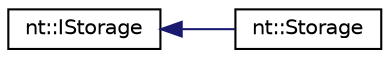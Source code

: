 digraph "Graphical Class Hierarchy"
{
  edge [fontname="Helvetica",fontsize="10",labelfontname="Helvetica",labelfontsize="10"];
  node [fontname="Helvetica",fontsize="10",shape=record];
  rankdir="LR";
  Node1 [label="nt::IStorage",height=0.2,width=0.4,color="black", fillcolor="white", style="filled",URL="$classnt_1_1IStorage.html"];
  Node1 -> Node2 [dir="back",color="midnightblue",fontsize="10",style="solid",fontname="Helvetica"];
  Node2 [label="nt::Storage",height=0.2,width=0.4,color="black", fillcolor="white", style="filled",URL="$classnt_1_1Storage.html"];
}
